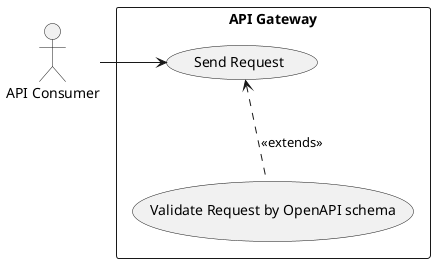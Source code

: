 @startuml

actor "API Consumer" as consumer

rectangle "API Gateway" as System {
  usecase "Send Request" as uc1
  usecase "Validate Request by OpenAPI schema" as uc2
}

consumer -R-> uc1
uc1 <.. uc2 : <<extends>>

@enduml
